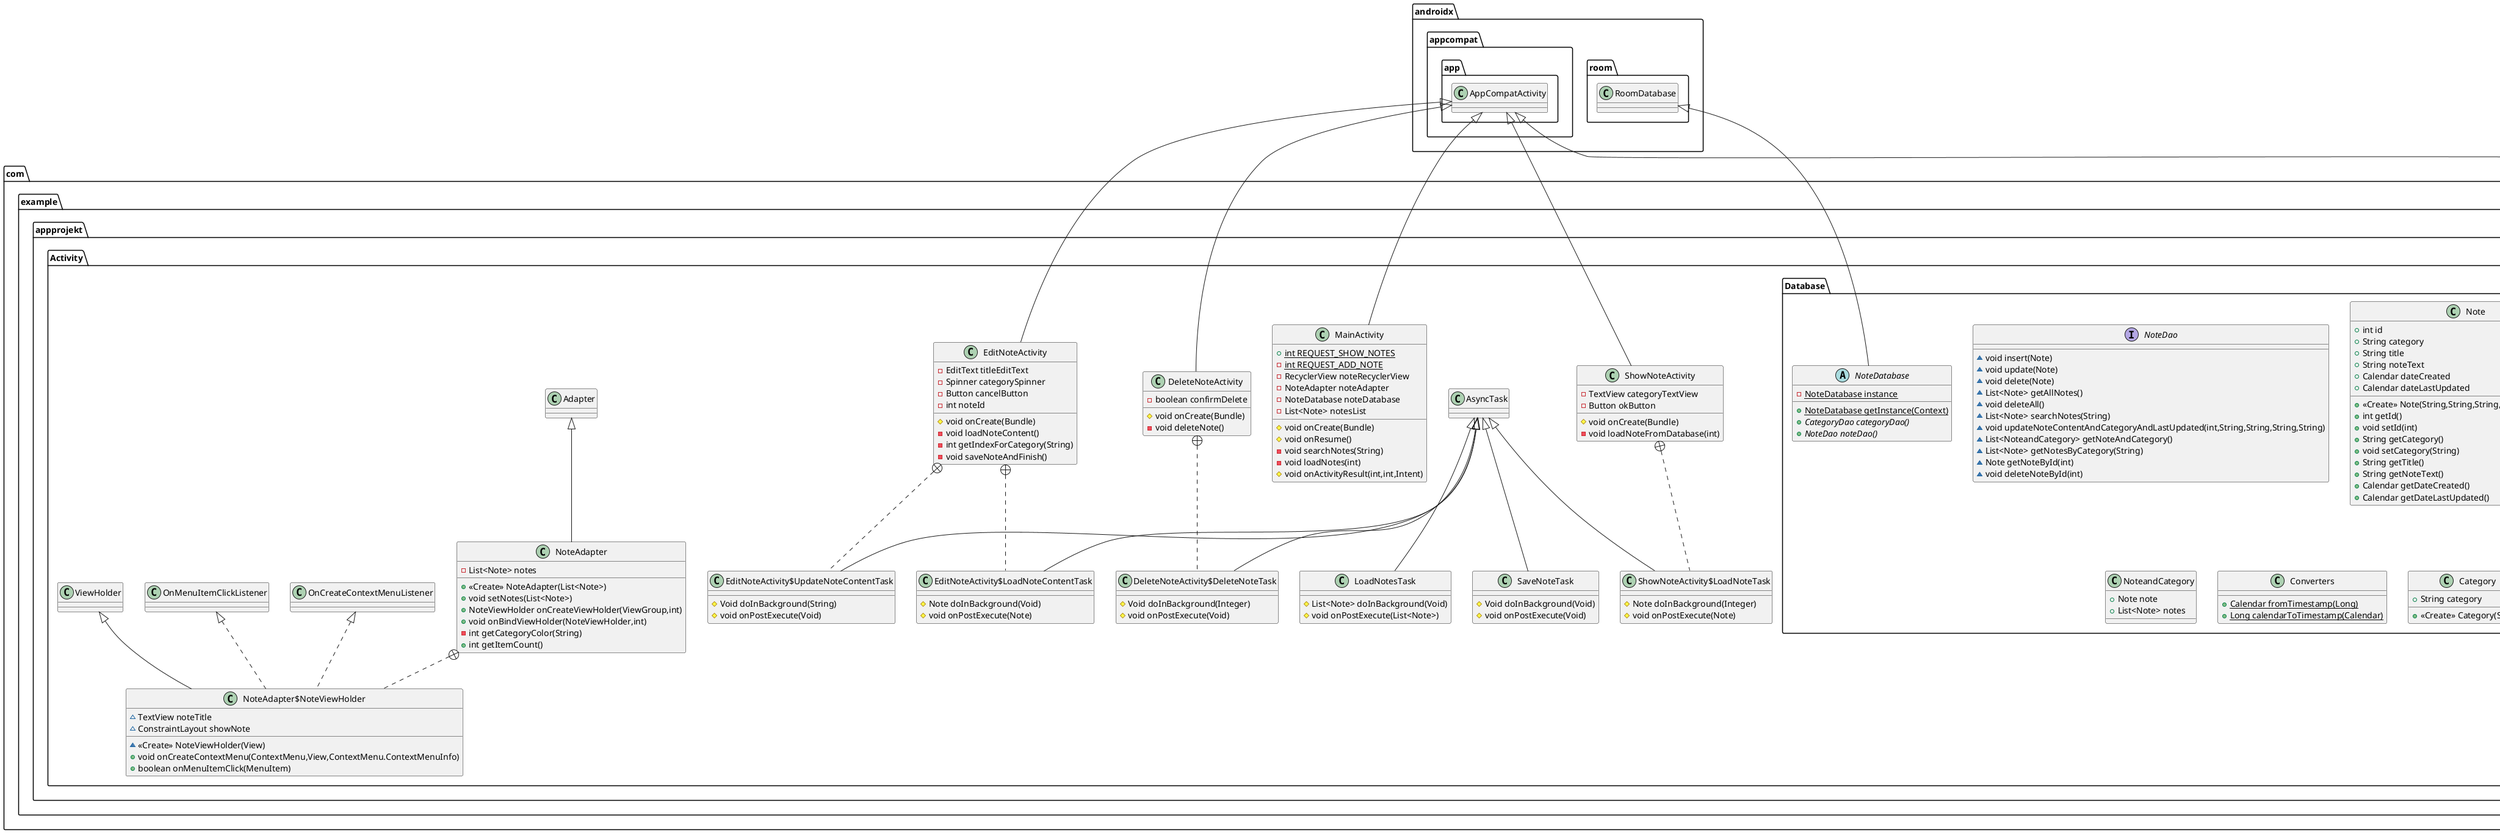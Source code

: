 @startuml
abstract class com.example.appprojekt.Activity.Database.NoteDatabase {
- {static} NoteDatabase instance
+ {static} NoteDatabase getInstance(Context)
+ {abstract}CategoryDao categoryDao()
+ {abstract}NoteDao noteDao()
}


class com.example.appprojekt.Activity.ShowNoteActivity {
- TextView categoryTextView
- Button okButton
# void onCreate(Bundle)
- void loadNoteFromDatabase(int)
}


class com.example.appprojekt.Activity.ShowNoteActivity$LoadNoteTask {
# Note doInBackground(Integer)
# void onPostExecute(Note)
}

class com.example.appprojekt.Activity.NoteAdapter {
- List<Note> notes
+ <<Create>> NoteAdapter(List<Note>)
+ void setNotes(List<Note>)
+ NoteViewHolder onCreateViewHolder(ViewGroup,int)
+ void onBindViewHolder(NoteViewHolder,int)
- int getCategoryColor(String)
+ int getItemCount()
}


class com.example.appprojekt.Activity.NoteAdapter$NoteViewHolder {
~ TextView noteTitle
~ ConstraintLayout showNote
~ <<Create>> NoteViewHolder(View)
+ void onCreateContextMenu(ContextMenu,View,ContextMenu.ContextMenuInfo)
+ boolean onMenuItemClick(MenuItem)
}


class com.example.appprojekt.Activity.MainActivity {
+ {static} int REQUEST_SHOW_NOTES
- {static} int REQUEST_ADD_NOTE
- RecyclerView noteRecyclerView
- NoteAdapter noteAdapter
- NoteDatabase noteDatabase
- List<Note> notesList
# void onCreate(Bundle)
# void onResume()
- void searchNotes(String)
- void loadNotes(int)
# void onActivityResult(int,int,Intent)
}


class com.example.appprojekt.Activity.LoadNotesTask {
# List<Note> doInBackground(Void)
# void onPostExecute(List<Note>)
}

interface com.example.appprojekt.Activity.Database.NoteDao {
~ void insert(Note)
~ void update(Note)
~ void delete(Note)
~ List<Note> getAllNotes()
~ void deleteAll()
~ List<Note> searchNotes(String)
~ void updateNoteContentAndCategoryAndLastUpdated(int,String,String,String,String)
~ List<NoteandCategory> getNoteAndCategory()
~ List<Note> getNotesByCategory(String)
~ Note getNoteById(int)
~ void deleteNoteById(int)
}

class com.example.appprojekt.Activity.Database.Note {
+ int id
+ String category
+ String title
+ String noteText
+ Calendar dateCreated
+ Calendar dateLastUpdated
+ <<Create>> Note(String,String,String,Calendar,Calendar)
+ int getId()
+ void setId(int)
+ String getCategory()
+ void setCategory(String)
+ String getTitle()
+ String getNoteText()
+ Calendar getDateCreated()
+ Calendar getDateLastUpdated()
}


interface com.example.appprojekt.Activity.Database.CategoryDao {
~ void insert(Category)
~ void update(Category)
~ void delete(Category)
~ List<Category> getAllCategories()
}

class com.example.appprojekt.Activity.AddNoteActivity {
- Spinner categorySpinner
- EditText titleEditText
# void onCreate(Bundle)
- void saveNoteToDatabase()
}


class com.example.appprojekt.Activity.SaveNoteTask {
# Void doInBackground(Void)
# void onPostExecute(Void)
}

class com.example.appprojekt.Activity.Database.NoteandCategory {
+ Note note
+ List<Note> notes
}

class com.example.appprojekt.Activity.EditNoteActivity {
- EditText titleEditText
- Spinner categorySpinner
- Button cancelButton
- int noteId
# void onCreate(Bundle)
- void loadNoteContent()
- int getIndexForCategory(String)
- void saveNoteAndFinish()
}


class com.example.appprojekt.Activity.EditNoteActivity$LoadNoteContentTask {
# Note doInBackground(Void)
# void onPostExecute(Note)
}

class com.example.appprojekt.Activity.EditNoteActivity$UpdateNoteContentTask {
# Void doInBackground(String)
# void onPostExecute(Void)
}

class com.example.appprojekt.Activity.Database.Converters {
+ {static} Calendar fromTimestamp(Long)
+ {static} Long calendarToTimestamp(Calendar)
}

class com.example.appprojekt.Activity.Database.Category {
+ String category
+ <<Create>> Category(String)
}


class com.example.appprojekt.Activity.DeleteNoteActivity {
- boolean confirmDelete
# void onCreate(Bundle)
- void deleteNote()
}


class com.example.appprojekt.Activity.DeleteNoteActivity$DeleteNoteTask {
# Void doInBackground(Integer)
# void onPostExecute(Void)
}



androidx.room.RoomDatabase <|-- com.example.appprojekt.Activity.Database.NoteDatabase
androidx.appcompat.app.AppCompatActivity <|-- com.example.appprojekt.Activity.ShowNoteActivity
com.example.appprojekt.Activity.ShowNoteActivity +.. com.example.appprojekt.Activity.ShowNoteActivity$LoadNoteTask
com.example.appprojekt.Activity.AsyncTask <|-- com.example.appprojekt.Activity.ShowNoteActivity$LoadNoteTask
com.example.appprojekt.Activity.Adapter <|-- com.example.appprojekt.Activity.NoteAdapter
com.example.appprojekt.Activity.NoteAdapter +.. com.example.appprojekt.Activity.NoteAdapter$NoteViewHolder
com.example.appprojekt.Activity.OnCreateContextMenuListener <|.. com.example.appprojekt.Activity.NoteAdapter$NoteViewHolder
com.example.appprojekt.Activity.OnMenuItemClickListener <|.. com.example.appprojekt.Activity.NoteAdapter$NoteViewHolder
com.example.appprojekt.Activity.ViewHolder <|-- com.example.appprojekt.Activity.NoteAdapter$NoteViewHolder
androidx.appcompat.app.AppCompatActivity <|-- com.example.appprojekt.Activity.MainActivity
com.example.appprojekt.Activity.AsyncTask <|-- com.example.appprojekt.Activity.LoadNotesTask
androidx.appcompat.app.AppCompatActivity <|-- com.example.appprojekt.Activity.AddNoteActivity
com.example.appprojekt.Activity.AsyncTask <|-- com.example.appprojekt.Activity.SaveNoteTask
androidx.appcompat.app.AppCompatActivity <|-- com.example.appprojekt.Activity.EditNoteActivity
com.example.appprojekt.Activity.EditNoteActivity +.. com.example.appprojekt.Activity.EditNoteActivity$LoadNoteContentTask
com.example.appprojekt.Activity.AsyncTask <|-- com.example.appprojekt.Activity.EditNoteActivity$LoadNoteContentTask
com.example.appprojekt.Activity.EditNoteActivity +.. com.example.appprojekt.Activity.EditNoteActivity$UpdateNoteContentTask
com.example.appprojekt.Activity.AsyncTask <|-- com.example.appprojekt.Activity.EditNoteActivity$UpdateNoteContentTask
androidx.appcompat.app.AppCompatActivity <|-- com.example.appprojekt.Activity.DeleteNoteActivity
com.example.appprojekt.Activity.DeleteNoteActivity +.. com.example.appprojekt.Activity.DeleteNoteActivity$DeleteNoteTask
com.example.appprojekt.Activity.AsyncTask <|-- com.example.appprojekt.Activity.DeleteNoteActivity$DeleteNoteTask
@enduml